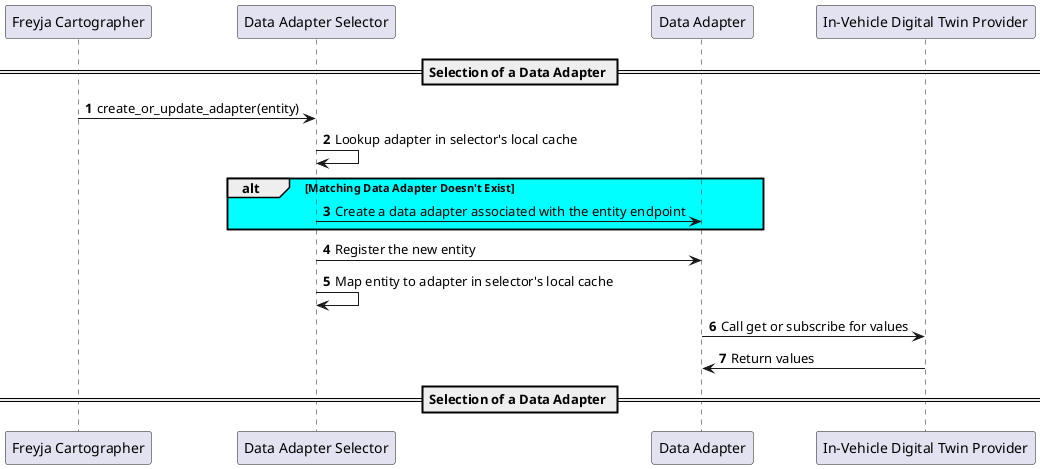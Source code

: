 @startuml
participant "Freyja Cartographer"
participant "Data Adapter Selector"
participant "Data Adapter"
participant "In-Vehicle Digital Twin Provider"
autonumber

== Selection of a Data Adapter ==

"Freyja Cartographer"->"Data Adapter Selector": create_or_update_adapter(entity)

"Data Adapter Selector"->"Data Adapter Selector": Lookup adapter in selector's local cache

alt #Aqua Matching Data Adapter Doesn't Exist
    "Data Adapter Selector"->"Data Adapter": Create a data adapter associated with the entity endpoint
end

"Data Adapter Selector"->"Data Adapter": Register the new entity
"Data Adapter Selector"->"Data Adapter Selector": Map entity to adapter in selector's local cache

"Data Adapter" -> "In-Vehicle Digital Twin Provider": Call get or subscribe for values
"In-Vehicle Digital Twin Provider" -> "Data Adapter": Return values
== Selection of a Data Adapter ==
@enduml